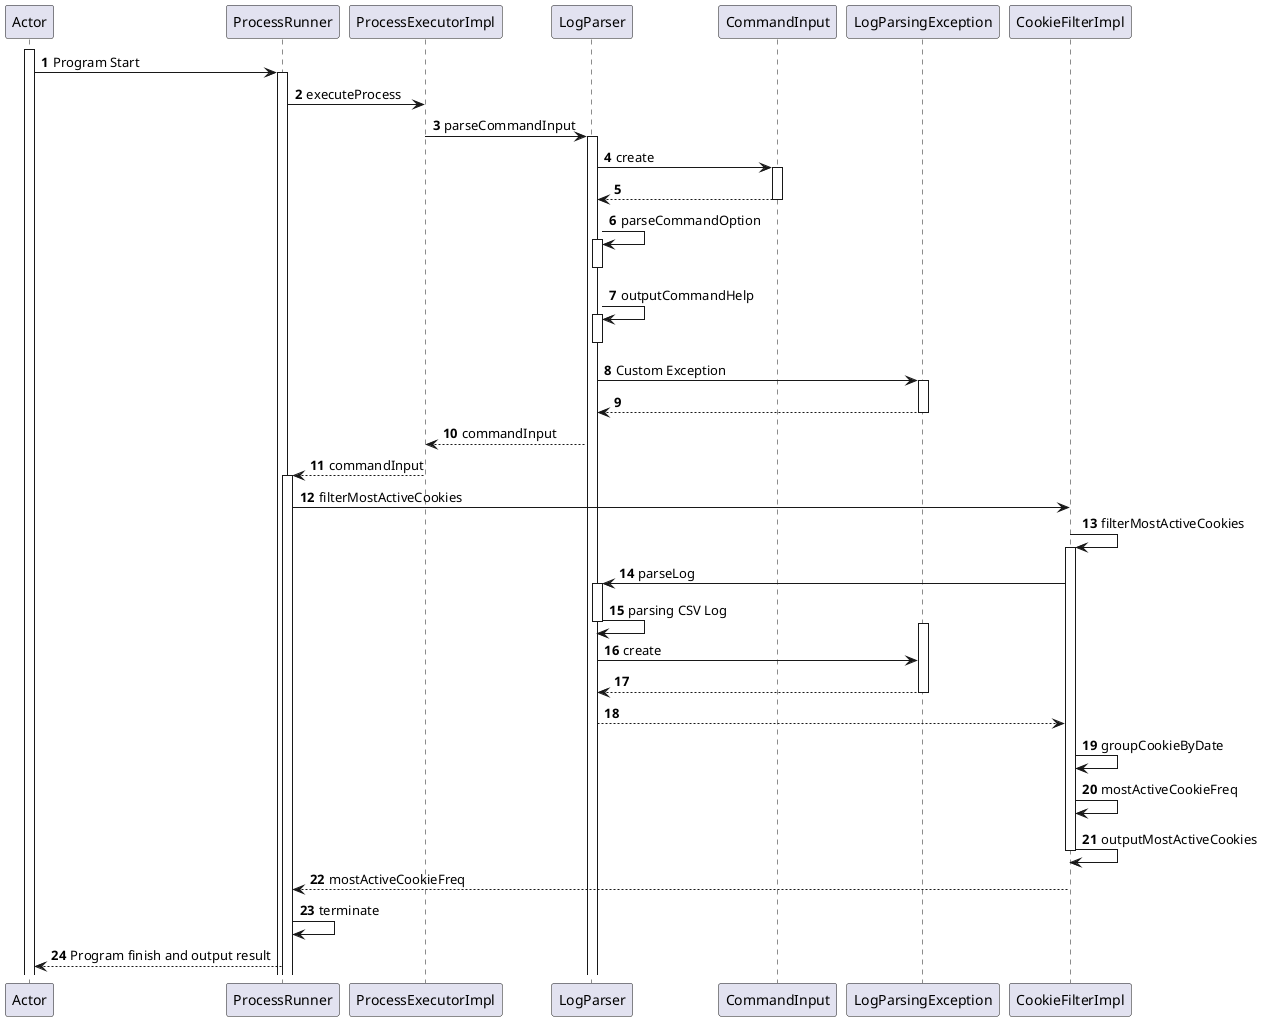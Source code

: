 @startuml
'https://plantuml.com/sequence-diagram

autonumber
participant Actor
activate Actor
Actor -> ProcessRunner : Program Start
activate ProcessRunner
ProcessRunner -> ProcessExecutorImpl: executeProcess
ProcessExecutorImpl -> LogParser: parseCommandInput
activate LogParser
LogParser -> CommandInput: create
activate CommandInput
CommandInput --> LogParser
deactivate CommandInput
LogParser -> LogParser : parseCommandOption
activate LogParser
deactivate LogParser
LogParser -> LogParser : outputCommandHelp
activate LogParser
deactivate LogParser
LogParser -> LogParsingException : Custom Exception
activate LogParsingException
LogParsingException --> LogParser
deactivate LogParsingException
LogParser --> ProcessExecutorImpl: commandInput
ProcessRunner <-- ProcessExecutorImpl: commandInput
activate ProcessRunner
ProcessRunner -> CookieFilterImpl: filterMostActiveCookies
CookieFilterImpl -> CookieFilterImpl: filterMostActiveCookies
activate CookieFilterImpl
CookieFilterImpl -> LogParser : parseLog
activate LogParser
LogParser -> LogParser: parsing CSV Log
deactivate LogParser
activate LogParsingException
LogParser -> LogParsingException: create
LogParser <-- LogParsingException
deactivate LogParsingException
LogParser --> CookieFilterImpl
CookieFilterImpl -> CookieFilterImpl: groupCookieByDate
CookieFilterImpl -> CookieFilterImpl: mostActiveCookieFreq
CookieFilterImpl -> CookieFilterImpl: outputMostActiveCookies
deactivate CookieFilterImpl
ProcessRunner <-- CookieFilterImpl: mostActiveCookieFreq
ProcessRunner -> ProcessRunner: terminate
Actor <-- ProcessRunner : Program finish and output result
@enduml